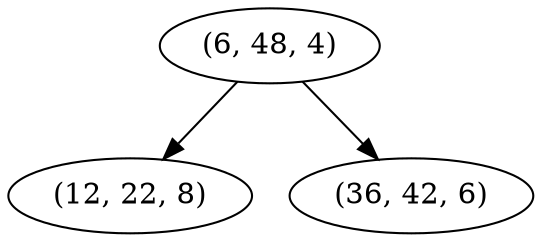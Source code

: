 digraph tree {
    "(6, 48, 4)";
    "(12, 22, 8)";
    "(36, 42, 6)";
    "(6, 48, 4)" -> "(12, 22, 8)";
    "(6, 48, 4)" -> "(36, 42, 6)";
}
